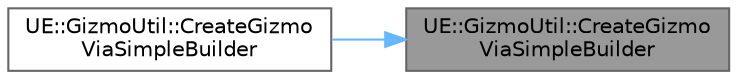 digraph "UE::GizmoUtil::CreateGizmoViaSimpleBuilder"
{
 // INTERACTIVE_SVG=YES
 // LATEX_PDF_SIZE
  bgcolor="transparent";
  edge [fontname=Helvetica,fontsize=10,labelfontname=Helvetica,labelfontsize=10];
  node [fontname=Helvetica,fontsize=10,shape=box,height=0.2,width=0.4];
  rankdir="RL";
  Node1 [id="Node000001",label="UE::GizmoUtil::CreateGizmo\lViaSimpleBuilder",height=0.2,width=0.4,color="gray40", fillcolor="grey60", style="filled", fontcolor="black",tooltip="Uses the gizmo manager to create a gizmo of the given class (assuming that the gizmo type does not ne..."];
  Node1 -> Node2 [id="edge1_Node000001_Node000002",dir="back",color="steelblue1",style="solid",tooltip=" "];
  Node2 [id="Node000002",label="UE::GizmoUtil::CreateGizmo\lViaSimpleBuilder",height=0.2,width=0.4,color="grey40", fillcolor="white", style="filled",URL="$d1/de8/namespaceUE_1_1GizmoUtil.html#a357b1d93b4b48191a0f76c41f67b9394",tooltip="Template version of CreateGizmoViaSimpleBuilder that does a cast on return."];
}
